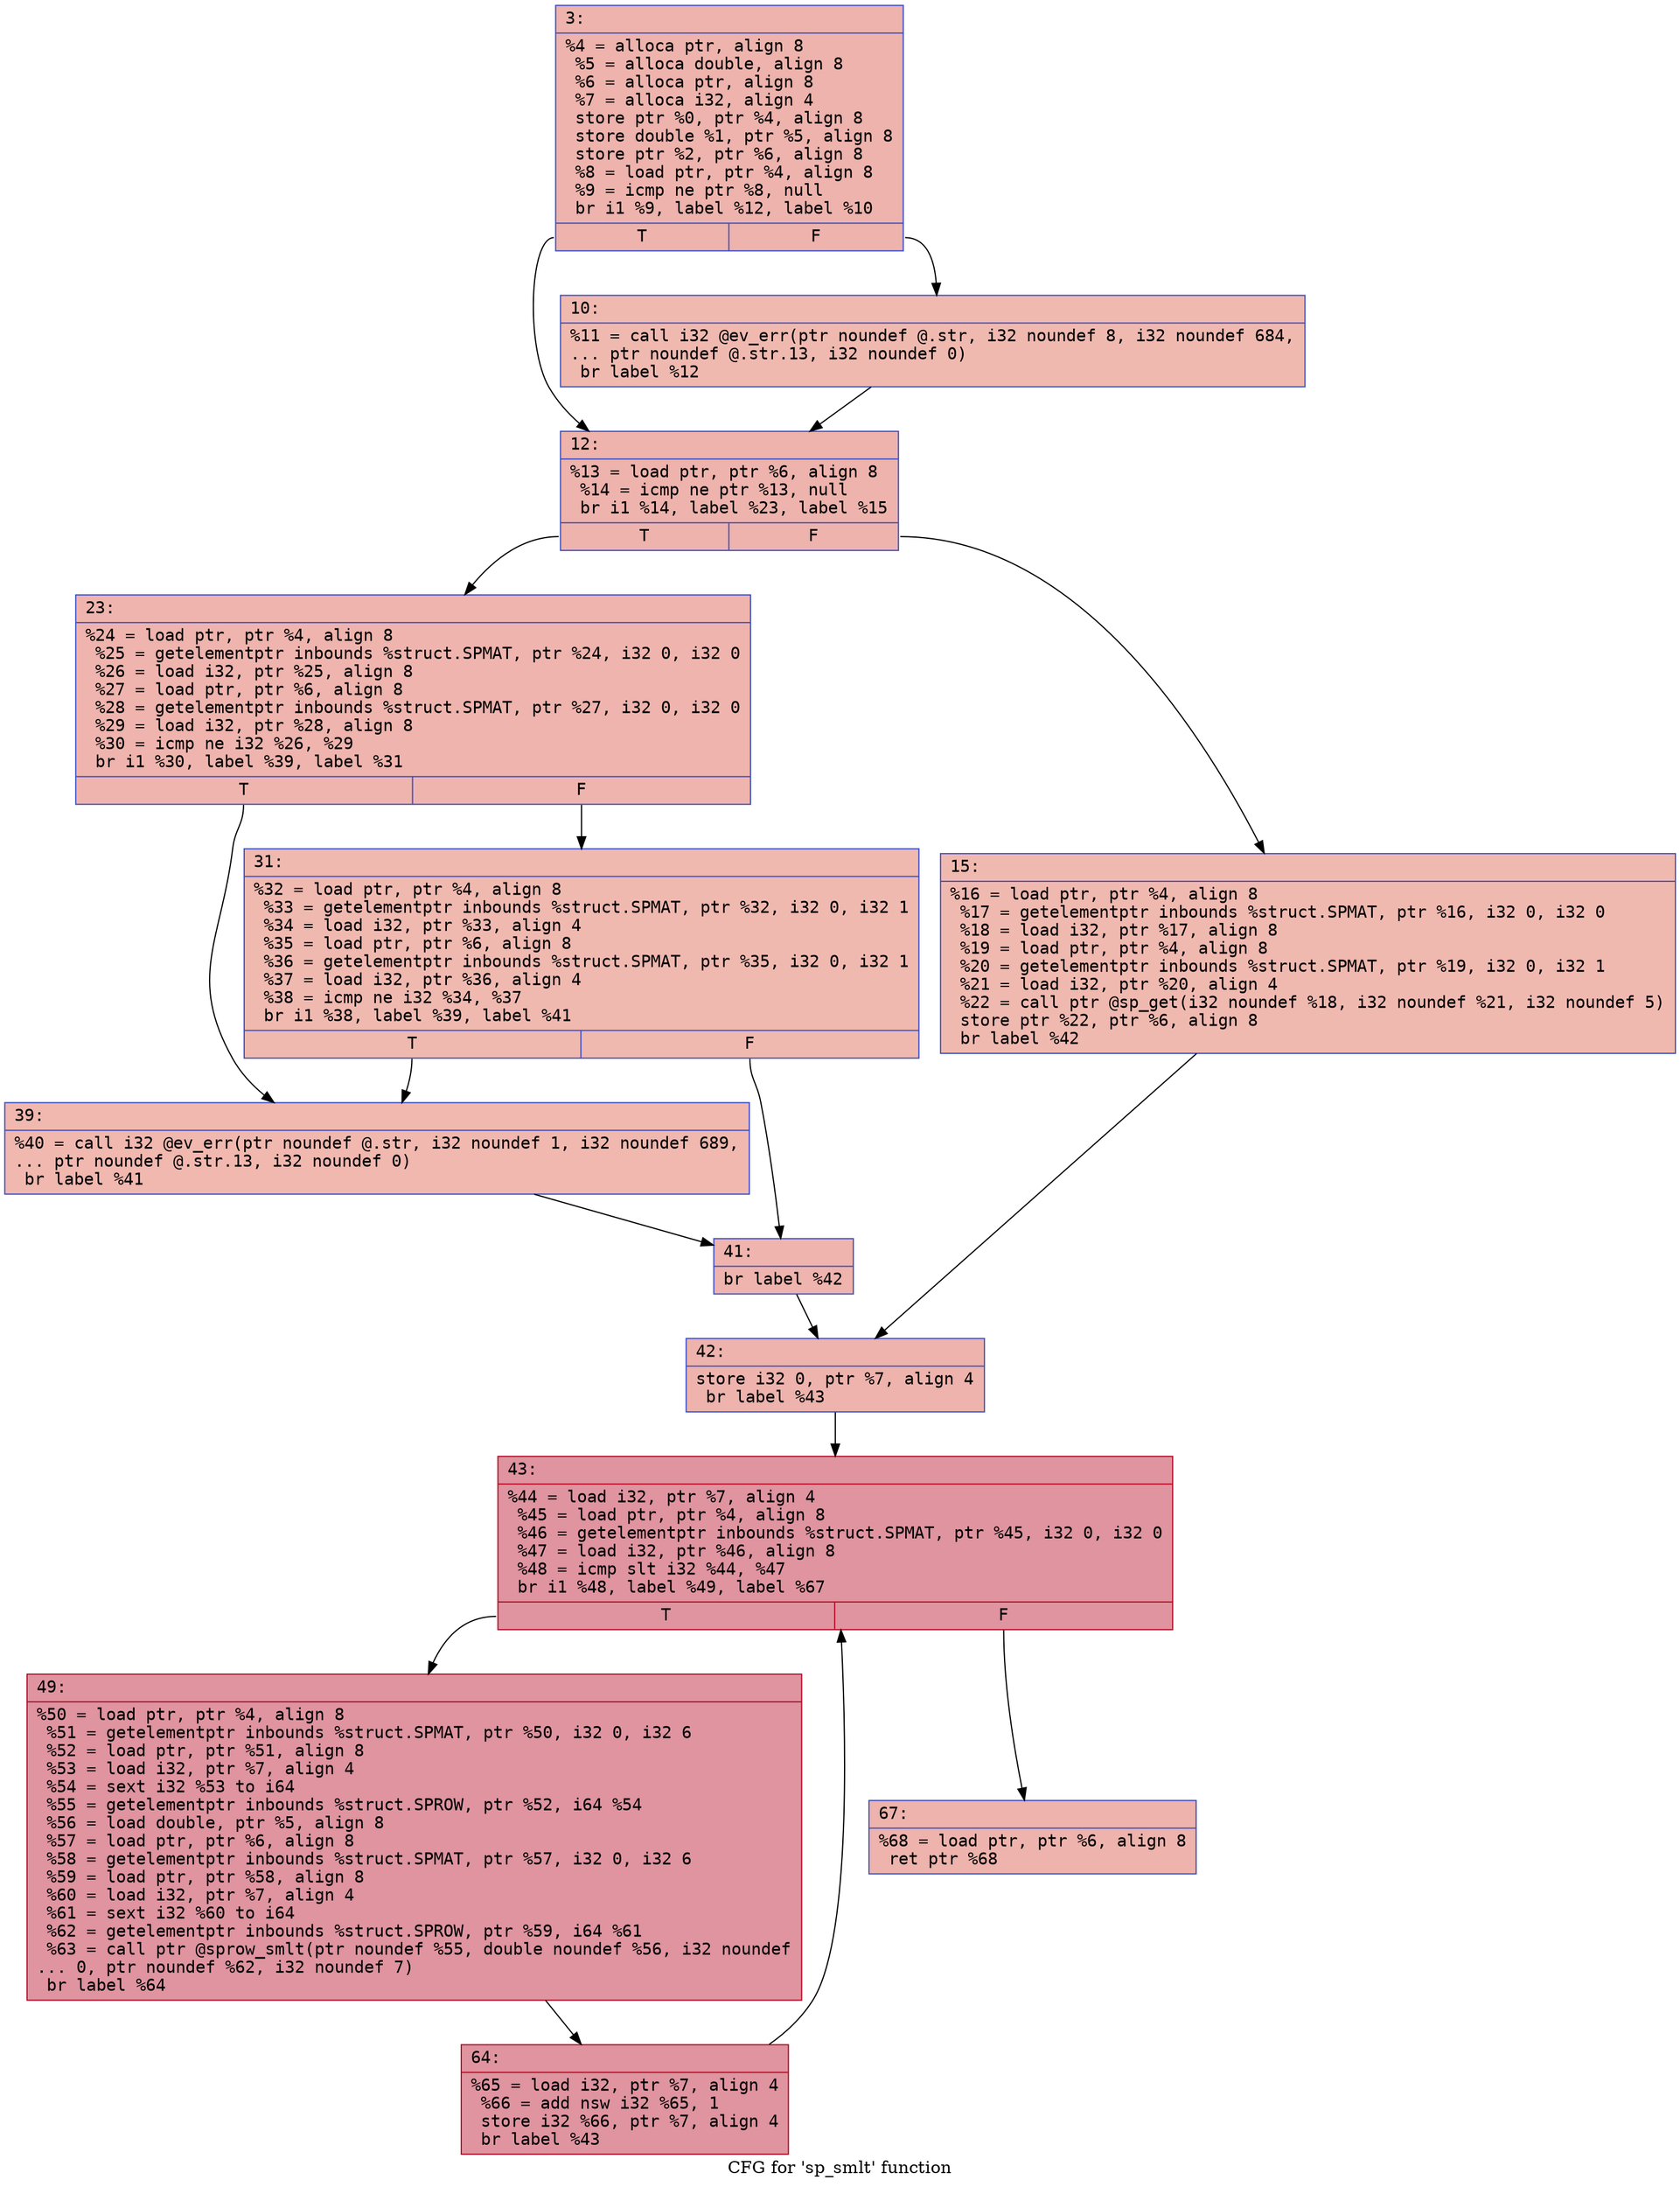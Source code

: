 digraph "CFG for 'sp_smlt' function" {
	label="CFG for 'sp_smlt' function";

	Node0x60000267a940 [shape=record,color="#3d50c3ff", style=filled, fillcolor="#d6524470" fontname="Courier",label="{3:\l|  %4 = alloca ptr, align 8\l  %5 = alloca double, align 8\l  %6 = alloca ptr, align 8\l  %7 = alloca i32, align 4\l  store ptr %0, ptr %4, align 8\l  store double %1, ptr %5, align 8\l  store ptr %2, ptr %6, align 8\l  %8 = load ptr, ptr %4, align 8\l  %9 = icmp ne ptr %8, null\l  br i1 %9, label %12, label %10\l|{<s0>T|<s1>F}}"];
	Node0x60000267a940:s0 -> Node0x60000267a9e0[tooltip="3 -> 12\nProbability 62.50%" ];
	Node0x60000267a940:s1 -> Node0x60000267a990[tooltip="3 -> 10\nProbability 37.50%" ];
	Node0x60000267a990 [shape=record,color="#3d50c3ff", style=filled, fillcolor="#de614d70" fontname="Courier",label="{10:\l|  %11 = call i32 @ev_err(ptr noundef @.str, i32 noundef 8, i32 noundef 684,\l... ptr noundef @.str.13, i32 noundef 0)\l  br label %12\l}"];
	Node0x60000267a990 -> Node0x60000267a9e0[tooltip="10 -> 12\nProbability 100.00%" ];
	Node0x60000267a9e0 [shape=record,color="#3d50c3ff", style=filled, fillcolor="#d6524470" fontname="Courier",label="{12:\l|  %13 = load ptr, ptr %6, align 8\l  %14 = icmp ne ptr %13, null\l  br i1 %14, label %23, label %15\l|{<s0>T|<s1>F}}"];
	Node0x60000267a9e0:s0 -> Node0x60000267aa80[tooltip="12 -> 23\nProbability 62.50%" ];
	Node0x60000267a9e0:s1 -> Node0x60000267aa30[tooltip="12 -> 15\nProbability 37.50%" ];
	Node0x60000267aa30 [shape=record,color="#3d50c3ff", style=filled, fillcolor="#de614d70" fontname="Courier",label="{15:\l|  %16 = load ptr, ptr %4, align 8\l  %17 = getelementptr inbounds %struct.SPMAT, ptr %16, i32 0, i32 0\l  %18 = load i32, ptr %17, align 8\l  %19 = load ptr, ptr %4, align 8\l  %20 = getelementptr inbounds %struct.SPMAT, ptr %19, i32 0, i32 1\l  %21 = load i32, ptr %20, align 4\l  %22 = call ptr @sp_get(i32 noundef %18, i32 noundef %21, i32 noundef 5)\l  store ptr %22, ptr %6, align 8\l  br label %42\l}"];
	Node0x60000267aa30 -> Node0x60000267abc0[tooltip="15 -> 42\nProbability 100.00%" ];
	Node0x60000267aa80 [shape=record,color="#3d50c3ff", style=filled, fillcolor="#d8564670" fontname="Courier",label="{23:\l|  %24 = load ptr, ptr %4, align 8\l  %25 = getelementptr inbounds %struct.SPMAT, ptr %24, i32 0, i32 0\l  %26 = load i32, ptr %25, align 8\l  %27 = load ptr, ptr %6, align 8\l  %28 = getelementptr inbounds %struct.SPMAT, ptr %27, i32 0, i32 0\l  %29 = load i32, ptr %28, align 8\l  %30 = icmp ne i32 %26, %29\l  br i1 %30, label %39, label %31\l|{<s0>T|<s1>F}}"];
	Node0x60000267aa80:s0 -> Node0x60000267ab20[tooltip="23 -> 39\nProbability 50.00%" ];
	Node0x60000267aa80:s1 -> Node0x60000267aad0[tooltip="23 -> 31\nProbability 50.00%" ];
	Node0x60000267aad0 [shape=record,color="#3d50c3ff", style=filled, fillcolor="#de614d70" fontname="Courier",label="{31:\l|  %32 = load ptr, ptr %4, align 8\l  %33 = getelementptr inbounds %struct.SPMAT, ptr %32, i32 0, i32 1\l  %34 = load i32, ptr %33, align 4\l  %35 = load ptr, ptr %6, align 8\l  %36 = getelementptr inbounds %struct.SPMAT, ptr %35, i32 0, i32 1\l  %37 = load i32, ptr %36, align 4\l  %38 = icmp ne i32 %34, %37\l  br i1 %38, label %39, label %41\l|{<s0>T|<s1>F}}"];
	Node0x60000267aad0:s0 -> Node0x60000267ab20[tooltip="31 -> 39\nProbability 50.00%" ];
	Node0x60000267aad0:s1 -> Node0x60000267ab70[tooltip="31 -> 41\nProbability 50.00%" ];
	Node0x60000267ab20 [shape=record,color="#3d50c3ff", style=filled, fillcolor="#dc5d4a70" fontname="Courier",label="{39:\l|  %40 = call i32 @ev_err(ptr noundef @.str, i32 noundef 1, i32 noundef 689,\l... ptr noundef @.str.13, i32 noundef 0)\l  br label %41\l}"];
	Node0x60000267ab20 -> Node0x60000267ab70[tooltip="39 -> 41\nProbability 100.00%" ];
	Node0x60000267ab70 [shape=record,color="#3d50c3ff", style=filled, fillcolor="#d8564670" fontname="Courier",label="{41:\l|  br label %42\l}"];
	Node0x60000267ab70 -> Node0x60000267abc0[tooltip="41 -> 42\nProbability 100.00%" ];
	Node0x60000267abc0 [shape=record,color="#3d50c3ff", style=filled, fillcolor="#d6524470" fontname="Courier",label="{42:\l|  store i32 0, ptr %7, align 4\l  br label %43\l}"];
	Node0x60000267abc0 -> Node0x60000267ac10[tooltip="42 -> 43\nProbability 100.00%" ];
	Node0x60000267ac10 [shape=record,color="#b70d28ff", style=filled, fillcolor="#b70d2870" fontname="Courier",label="{43:\l|  %44 = load i32, ptr %7, align 4\l  %45 = load ptr, ptr %4, align 8\l  %46 = getelementptr inbounds %struct.SPMAT, ptr %45, i32 0, i32 0\l  %47 = load i32, ptr %46, align 8\l  %48 = icmp slt i32 %44, %47\l  br i1 %48, label %49, label %67\l|{<s0>T|<s1>F}}"];
	Node0x60000267ac10:s0 -> Node0x60000267ac60[tooltip="43 -> 49\nProbability 96.88%" ];
	Node0x60000267ac10:s1 -> Node0x60000267ad00[tooltip="43 -> 67\nProbability 3.12%" ];
	Node0x60000267ac60 [shape=record,color="#b70d28ff", style=filled, fillcolor="#b70d2870" fontname="Courier",label="{49:\l|  %50 = load ptr, ptr %4, align 8\l  %51 = getelementptr inbounds %struct.SPMAT, ptr %50, i32 0, i32 6\l  %52 = load ptr, ptr %51, align 8\l  %53 = load i32, ptr %7, align 4\l  %54 = sext i32 %53 to i64\l  %55 = getelementptr inbounds %struct.SPROW, ptr %52, i64 %54\l  %56 = load double, ptr %5, align 8\l  %57 = load ptr, ptr %6, align 8\l  %58 = getelementptr inbounds %struct.SPMAT, ptr %57, i32 0, i32 6\l  %59 = load ptr, ptr %58, align 8\l  %60 = load i32, ptr %7, align 4\l  %61 = sext i32 %60 to i64\l  %62 = getelementptr inbounds %struct.SPROW, ptr %59, i64 %61\l  %63 = call ptr @sprow_smlt(ptr noundef %55, double noundef %56, i32 noundef\l... 0, ptr noundef %62, i32 noundef 7)\l  br label %64\l}"];
	Node0x60000267ac60 -> Node0x60000267acb0[tooltip="49 -> 64\nProbability 100.00%" ];
	Node0x60000267acb0 [shape=record,color="#b70d28ff", style=filled, fillcolor="#b70d2870" fontname="Courier",label="{64:\l|  %65 = load i32, ptr %7, align 4\l  %66 = add nsw i32 %65, 1\l  store i32 %66, ptr %7, align 4\l  br label %43\l}"];
	Node0x60000267acb0 -> Node0x60000267ac10[tooltip="64 -> 43\nProbability 100.00%" ];
	Node0x60000267ad00 [shape=record,color="#3d50c3ff", style=filled, fillcolor="#d6524470" fontname="Courier",label="{67:\l|  %68 = load ptr, ptr %6, align 8\l  ret ptr %68\l}"];
}
